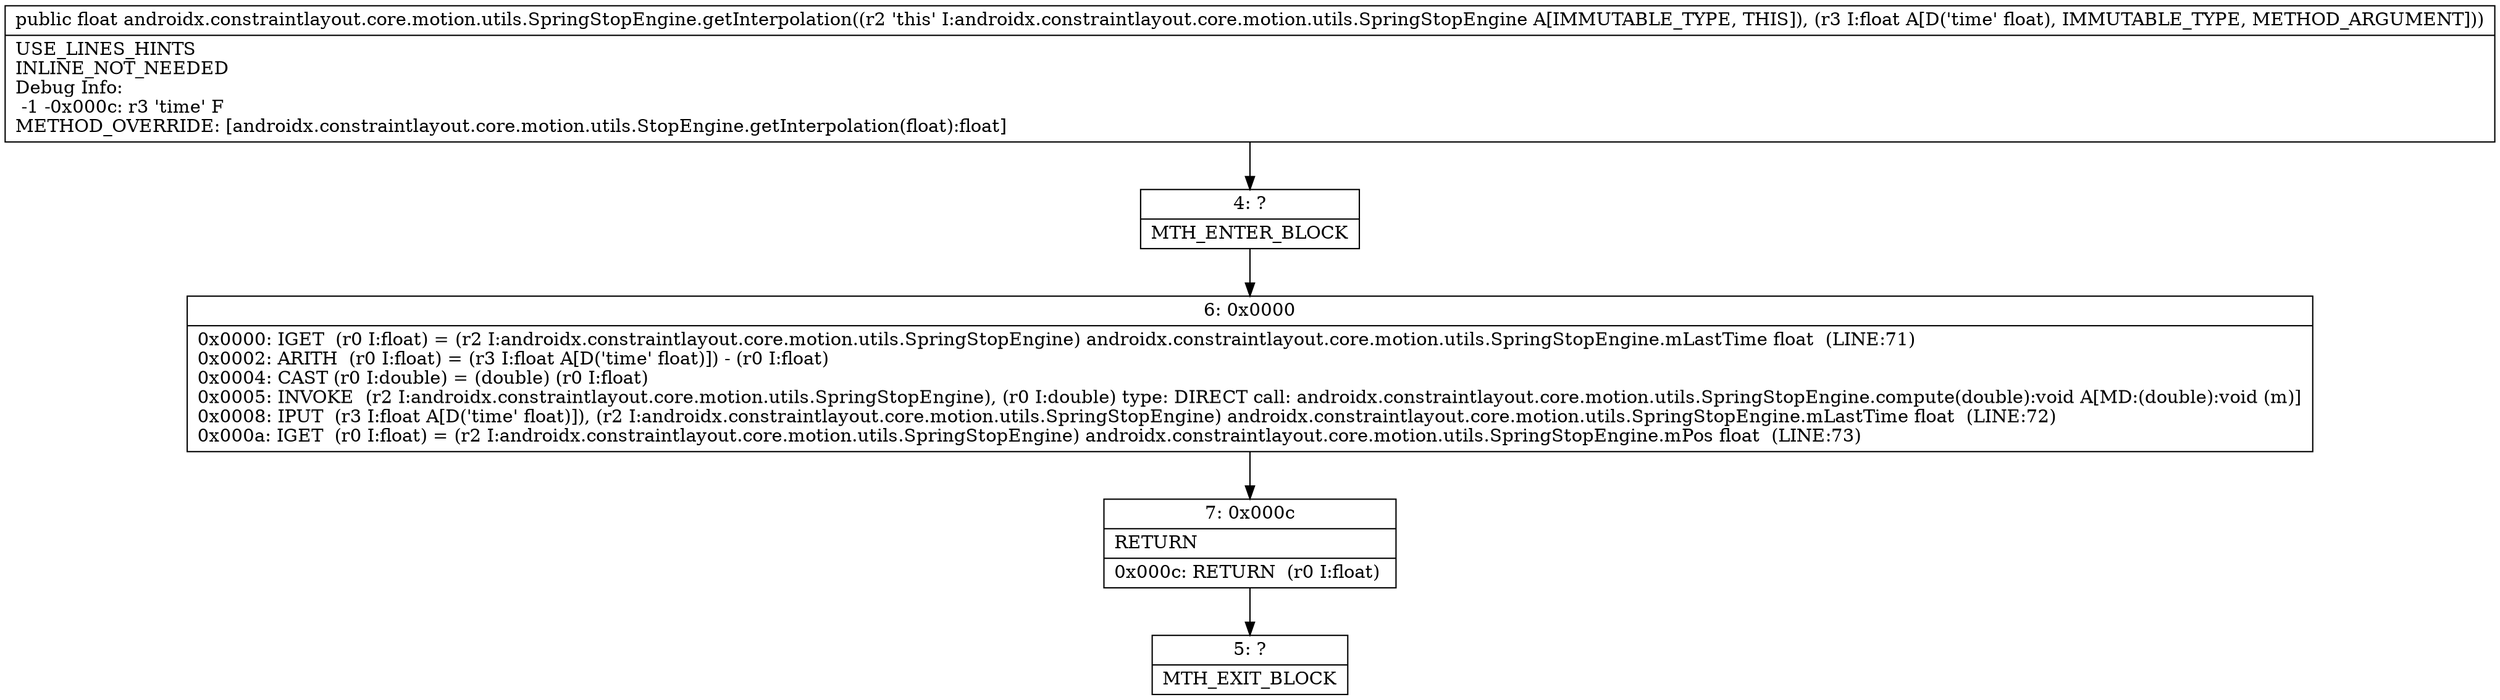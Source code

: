 digraph "CFG forandroidx.constraintlayout.core.motion.utils.SpringStopEngine.getInterpolation(F)F" {
Node_4 [shape=record,label="{4\:\ ?|MTH_ENTER_BLOCK\l}"];
Node_6 [shape=record,label="{6\:\ 0x0000|0x0000: IGET  (r0 I:float) = (r2 I:androidx.constraintlayout.core.motion.utils.SpringStopEngine) androidx.constraintlayout.core.motion.utils.SpringStopEngine.mLastTime float  (LINE:71)\l0x0002: ARITH  (r0 I:float) = (r3 I:float A[D('time' float)]) \- (r0 I:float) \l0x0004: CAST (r0 I:double) = (double) (r0 I:float) \l0x0005: INVOKE  (r2 I:androidx.constraintlayout.core.motion.utils.SpringStopEngine), (r0 I:double) type: DIRECT call: androidx.constraintlayout.core.motion.utils.SpringStopEngine.compute(double):void A[MD:(double):void (m)]\l0x0008: IPUT  (r3 I:float A[D('time' float)]), (r2 I:androidx.constraintlayout.core.motion.utils.SpringStopEngine) androidx.constraintlayout.core.motion.utils.SpringStopEngine.mLastTime float  (LINE:72)\l0x000a: IGET  (r0 I:float) = (r2 I:androidx.constraintlayout.core.motion.utils.SpringStopEngine) androidx.constraintlayout.core.motion.utils.SpringStopEngine.mPos float  (LINE:73)\l}"];
Node_7 [shape=record,label="{7\:\ 0x000c|RETURN\l|0x000c: RETURN  (r0 I:float) \l}"];
Node_5 [shape=record,label="{5\:\ ?|MTH_EXIT_BLOCK\l}"];
MethodNode[shape=record,label="{public float androidx.constraintlayout.core.motion.utils.SpringStopEngine.getInterpolation((r2 'this' I:androidx.constraintlayout.core.motion.utils.SpringStopEngine A[IMMUTABLE_TYPE, THIS]), (r3 I:float A[D('time' float), IMMUTABLE_TYPE, METHOD_ARGUMENT]))  | USE_LINES_HINTS\lINLINE_NOT_NEEDED\lDebug Info:\l  \-1 \-0x000c: r3 'time' F\lMETHOD_OVERRIDE: [androidx.constraintlayout.core.motion.utils.StopEngine.getInterpolation(float):float]\l}"];
MethodNode -> Node_4;Node_4 -> Node_6;
Node_6 -> Node_7;
Node_7 -> Node_5;
}

